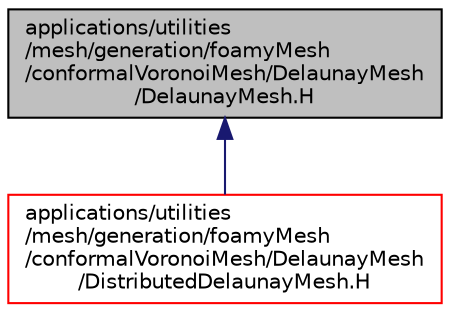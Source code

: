 digraph "applications/utilities/mesh/generation/foamyMesh/conformalVoronoiMesh/DelaunayMesh/DelaunayMesh.H"
{
  bgcolor="transparent";
  edge [fontname="Helvetica",fontsize="10",labelfontname="Helvetica",labelfontsize="10"];
  node [fontname="Helvetica",fontsize="10",shape=record];
  Node1 [label="applications/utilities\l/mesh/generation/foamyMesh\l/conformalVoronoiMesh/DelaunayMesh\l/DelaunayMesh.H",height=0.2,width=0.4,color="black", fillcolor="grey75", style="filled", fontcolor="black"];
  Node1 -> Node2 [dir="back",color="midnightblue",fontsize="10",style="solid",fontname="Helvetica"];
  Node2 [label="applications/utilities\l/mesh/generation/foamyMesh\l/conformalVoronoiMesh/DelaunayMesh\l/DistributedDelaunayMesh.H",height=0.2,width=0.4,color="red",URL="$a04217.html"];
}
